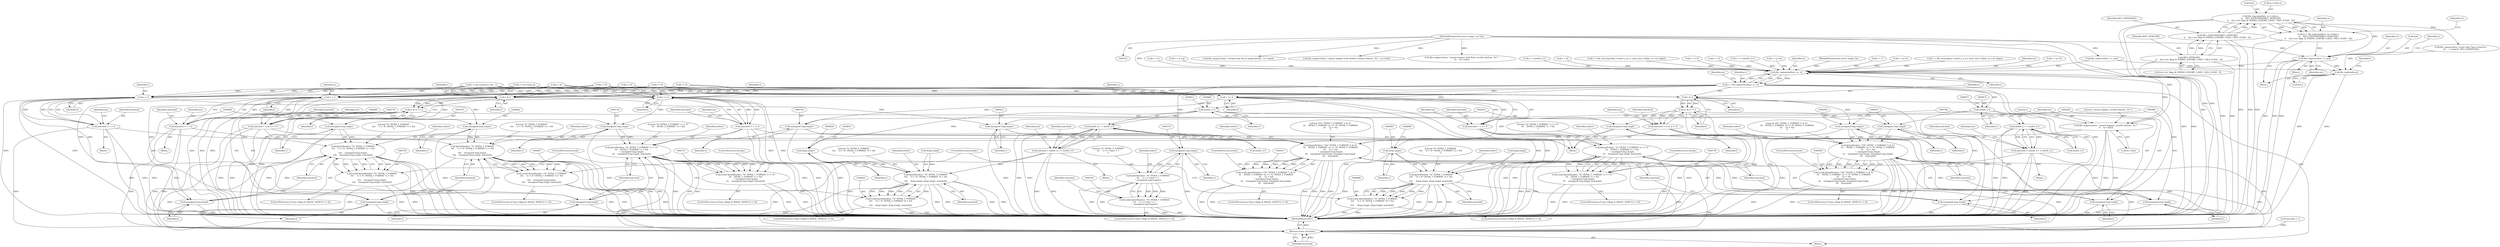 digraph "0_file_74cafd7de9ec99a14f4480927580e501c8f852c3@pointer" {
"1000509" [label="(Call,file_regerror(&rx, rc, ms))"];
"1000486" [label="(Call,file_regcomp(&rx, m->value.s,\n\t\t    REG_EXTENDED|REG_NEWLINE|\n\t\t    ((m->str_flags & STRING_IGNORE_CASE) ? REG_ICASE : 0)))"];
"1000494" [label="(Call,REG_EXTENDED|REG_NEWLINE|\n\t\t    ((m->str_flags & STRING_IGNORE_CASE) ? REG_ICASE : 0))"];
"1000496" [label="(Call,REG_NEWLINE|\n\t\t    ((m->str_flags & STRING_IGNORE_CASE) ? REG_ICASE : 0))"];
"1000484" [label="(Call,rc = file_regcomp(&rx, m->value.s,\n\t\t    REG_EXTENDED|REG_NEWLINE|\n\t\t    ((m->str_flags & STRING_IGNORE_CASE) ? REG_ICASE : 0)))"];
"1000103" [label="(MethodParameterIn,struct magic_set *ms)"];
"1000655" [label="(Call,file_regfree(&rx))"];
"1000686" [label="(Call,file_signextend(ms, m, v))"];
"1000684" [label="(Call,v = file_signextend(ms, m, v))"];
"1000709" [label="(Call,(unsigned long long)v)"];
"1000706" [label="(Call,fprintf(stderr, \"%\" INT64_T_FORMAT\n\t\t\t    \"u == *any* = 1\n\", (unsigned long long)v))"];
"1000704" [label="(Call,(void) fprintf(stderr, \"%\" INT64_T_FORMAT\n\t\t\t    \"u == *any* = 1\n\", (unsigned long long)v))"];
"1000719" [label="(Call,v != l)"];
"1000717" [label="(Call,matched = v != l)"];
"1000732" [label="(Call,fprintf(stderr, \"%\" INT64_T_FORMAT \"u != %\"\n\t\t\t    INT64_T_FORMAT \"u = %d\n\", (unsigned long long)v,\n\t\t\t    (unsigned long long)l, matched))"];
"1000730" [label="(Call,(void) fprintf(stderr, \"%\" INT64_T_FORMAT \"u != %\"\n\t\t\t    INT64_T_FORMAT \"u = %d\n\", (unsigned long long)v,\n\t\t\t    (unsigned long long)l, matched))"];
"1000974" [label="(Return,return matched;)"];
"1000735" [label="(Call,(unsigned long long)v)"];
"1000738" [label="(Call,(unsigned long long)l)"];
"1000746" [label="(Call,v == l)"];
"1000744" [label="(Call,matched = v == l)"];
"1000759" [label="(Call,fprintf(stderr, \"%\" INT64_T_FORMAT \"u == %\"\n\t\t\t    INT64_T_FORMAT \"u = %d\n\", (unsigned long long)v,\n\t\t\t    (unsigned long long)l, matched))"];
"1000757" [label="(Call,(void) fprintf(stderr, \"%\" INT64_T_FORMAT \"u == %\"\n\t\t\t    INT64_T_FORMAT \"u = %d\n\", (unsigned long long)v,\n\t\t\t    (unsigned long long)l, matched))"];
"1000762" [label="(Call,(unsigned long long)v)"];
"1000765" [label="(Call,(unsigned long long)l)"];
"1000780" [label="(Call,v > l)"];
"1000778" [label="(Call,matched = v > l)"];
"1000793" [label="(Call,fprintf(stderr, \"%\" INT64_T_FORMAT\n\t\t\t\t    \"u > %\" INT64_T_FORMAT \"u = %d\n\",\n\t\t\t\t    (unsigned long long)v,\n\t\t\t\t    (unsigned long long)l, matched))"];
"1000791" [label="(Call,(void) fprintf(stderr, \"%\" INT64_T_FORMAT\n\t\t\t\t    \"u > %\" INT64_T_FORMAT \"u = %d\n\",\n\t\t\t\t    (unsigned long long)v,\n\t\t\t\t    (unsigned long long)l, matched))"];
"1000796" [label="(Call,(unsigned long long)v)"];
"1000799" [label="(Call,(unsigned long long)l)"];
"1000808" [label="(Call,(int64_t) v)"];
"1000807" [label="(Call,(int64_t) v > (int64_t) l)"];
"1000805" [label="(Call,matched = (int64_t) v > (int64_t) l)"];
"1000824" [label="(Call,fprintf(stderr, \"%\" INT64_T_FORMAT\n\t\t\t\t    \"d > %\" INT64_T_FORMAT \"d = %d\n\",\n\t\t\t\t    (long long)v, (long long)l, matched))"];
"1000822" [label="(Call,(void) fprintf(stderr, \"%\" INT64_T_FORMAT\n\t\t\t\t    \"d > %\" INT64_T_FORMAT \"d = %d\n\",\n\t\t\t\t    (long long)v, (long long)l, matched))"];
"1000827" [label="(Call,(long long)v)"];
"1000845" [label="(Call,v < l)"];
"1000843" [label="(Call,matched = v < l)"];
"1000858" [label="(Call,fprintf(stderr, \"%\" INT64_T_FORMAT\n\t\t\t\t    \"u < %\" INT64_T_FORMAT \"u = %d\n\",\n\t\t\t\t    (unsigned long long)v,\n\t\t\t\t    (unsigned long long)l, matched))"];
"1000856" [label="(Call,(void) fprintf(stderr, \"%\" INT64_T_FORMAT\n\t\t\t\t    \"u < %\" INT64_T_FORMAT \"u = %d\n\",\n\t\t\t\t    (unsigned long long)v,\n\t\t\t\t    (unsigned long long)l, matched))"];
"1000861" [label="(Call,(unsigned long long)v)"];
"1000864" [label="(Call,(unsigned long long)l)"];
"1000873" [label="(Call,(int64_t) v)"];
"1000872" [label="(Call,(int64_t) v < (int64_t) l)"];
"1000870" [label="(Call,matched = (int64_t) v < (int64_t) l)"];
"1000889" [label="(Call,fprintf(stderr, \"%\" INT64_T_FORMAT\n\t\t\t\t    \"d < %\" INT64_T_FORMAT \"d = %d\n\",\n\t\t\t\t     (long long)v, (long long)l, matched))"];
"1000887" [label="(Call,(void) fprintf(stderr, \"%\" INT64_T_FORMAT\n\t\t\t\t    \"d < %\" INT64_T_FORMAT \"d = %d\n\",\n\t\t\t\t     (long long)v, (long long)l, matched))"];
"1000892" [label="(Call,(long long)v)"];
"1000904" [label="(Call,v & l)"];
"1000903" [label="(Call,(v & l) == l)"];
"1000901" [label="(Call,matched = (v & l) == l)"];
"1000918" [label="(Call,fprintf(stderr, \"((%\" INT64_T_FORMAT \"x & %\"\n\t\t\t    INT64_T_FORMAT \"x) == %\" INT64_T_FORMAT\n\t\t\t    \"x) = %d\n\", (unsigned long long)v,\n\t\t\t    (unsigned long long)l, (unsigned long long)l,\n\t\t\t    matched))"];
"1000916" [label="(Call,(void) fprintf(stderr, \"((%\" INT64_T_FORMAT \"x & %\"\n\t\t\t    INT64_T_FORMAT \"x) == %\" INT64_T_FORMAT\n\t\t\t    \"x) = %d\n\", (unsigned long long)v,\n\t\t\t    (unsigned long long)l, (unsigned long long)l,\n\t\t\t    matched))"];
"1000924" [label="(Call,(unsigned long long)l)"];
"1000927" [label="(Call,(unsigned long long)l)"];
"1000921" [label="(Call,(unsigned long long)v)"];
"1000936" [label="(Call,v & l)"];
"1000935" [label="(Call,(v & l) != l)"];
"1000933" [label="(Call,matched = (v & l) != l)"];
"1000950" [label="(Call,fprintf(stderr, \"((%\" INT64_T_FORMAT \"x & %\"\n\t\t\t    INT64_T_FORMAT \"x) != %\" INT64_T_FORMAT\n\t\t\t    \"x) = %d\n\", (unsigned long long)v,\n\t\t\t    (unsigned long long)l, (unsigned long long)l,\n\t\t\t    matched))"];
"1000948" [label="(Call,(void) fprintf(stderr, \"((%\" INT64_T_FORMAT \"x & %\"\n\t\t\t    INT64_T_FORMAT \"x) != %\" INT64_T_FORMAT\n\t\t\t    \"x) = %d\n\", (unsigned long long)v,\n\t\t\t    (unsigned long long)l, (unsigned long long)l,\n\t\t\t    matched))"];
"1000956" [label="(Call,(unsigned long long)l)"];
"1000959" [label="(Call,(unsigned long long)l)"];
"1000953" [label="(Call,(unsigned long long)v)"];
"1000965" [label="(Call,file_magerror(ms, \"cannot happen: invalid relation `%c'\",\n\t\t    m->reln))"];
"1000713" [label="(Identifier,matched)"];
"1000694" [label="(Block,)"];
"1000811" [label="(Call,(int64_t) l)"];
"1000512" [label="(Identifier,rc)"];
"1000656" [label="(Call,&rx)"];
"1000807" [label="(Call,(int64_t) v > (int64_t) l)"];
"1000937" [label="(Identifier,v)"];
"1000749" [label="(ControlStructure,if ((ms->flags & MAGIC_DEBUG) != 0))"];
"1000689" [label="(Identifier,v)"];
"1000952" [label="(Literal,\"((%\" INT64_T_FORMAT \"x & %\"\n\t\t\t    INT64_T_FORMAT \"x) != %\" INT64_T_FORMAT\n\t\t\t    \"x) = %d\n\")"];
"1000692" [label="(Identifier,m)"];
"1000891" [label="(Literal,\"%\" INT64_T_FORMAT\n\t\t\t\t    \"d < %\" INT64_T_FORMAT \"d = %d\n\")"];
"1000948" [label="(Call,(void) fprintf(stderr, \"((%\" INT64_T_FORMAT \"x & %\"\n\t\t\t    INT64_T_FORMAT \"x) != %\" INT64_T_FORMAT\n\t\t\t    \"x) = %d\n\", (unsigned long long)v,\n\t\t\t    (unsigned long long)l, (unsigned long long)l,\n\t\t\t    matched))"];
"1000902" [label="(Identifier,matched)"];
"1000721" [label="(Identifier,l)"];
"1000748" [label="(Identifier,l)"];
"1000866" [label="(Identifier,l)"];
"1000717" [label="(Call,matched = v != l)"];
"1000860" [label="(Literal,\"%\" INT64_T_FORMAT\n\t\t\t\t    \"u < %\" INT64_T_FORMAT \"u = %d\n\")"];
"1000761" [label="(Literal,\"%\" INT64_T_FORMAT \"u == %\"\n\t\t\t    INT64_T_FORMAT \"u = %d\n\")"];
"1000834" [label="(ControlStructure,break;)"];
"1000485" [label="(Identifier,rc)"];
"1000496" [label="(Call,REG_NEWLINE|\n\t\t    ((m->str_flags & STRING_IGNORE_CASE) ? REG_ICASE : 0))"];
"1000740" [label="(Identifier,l)"];
"1000704" [label="(Call,(void) fprintf(stderr, \"%\" INT64_T_FORMAT\n\t\t\t    \"u == *any* = 1\n\", (unsigned long long)v))"];
"1000908" [label="(ControlStructure,if ((ms->flags & MAGIC_DEBUG) != 0))"];
"1000804" [label="(Block,)"];
"1000712" [label="(Call,matched = 1)"];
"1000876" [label="(Call,(int64_t) l)"];
"1000963" [label="(ControlStructure,break;)"];
"1000747" [label="(Identifier,v)"];
"1000484" [label="(Call,rc = file_regcomp(&rx, m->value.s,\n\t\t    REG_EXTENDED|REG_NEWLINE|\n\t\t    ((m->str_flags & STRING_IGNORE_CASE) ? REG_ICASE : 0)))"];
"1000871" [label="(Identifier,matched)"];
"1000935" [label="(Call,(v & l) != l)"];
"1000903" [label="(Call,(v & l) == l)"];
"1000487" [label="(Call,&rx)"];
"1000399" [label="(Call,l = 0)"];
"1000904" [label="(Call,v & l)"];
"1000973" [label="(Literal,1)"];
"1000319" [label="(Call,v = 0)"];
"1000940" [label="(ControlStructure,if ((ms->flags & MAGIC_DEBUG) != 0))"];
"1000901" [label="(Call,matched = (v & l) == l)"];
"1000879" [label="(ControlStructure,if ((ms->flags & MAGIC_DEBUG) != 0))"];
"1000808" [label="(Call,(int64_t) v)"];
"1000810" [label="(Identifier,v)"];
"1000760" [label="(Identifier,stderr)"];
"1000953" [label="(Call,(unsigned long long)v)"];
"1000829" [label="(Identifier,v)"];
"1000892" [label="(Call,(long long)v)"];
"1000976" [label="(MethodReturn,RET)"];
"1000178" [label="(Call,v = p->q)"];
"1000765" [label="(Call,(unsigned long long)l)"];
"1000675" [label="(Call,file_magerror(ms, \"invalid type %d in magiccheck()\", m->type))"];
"1000737" [label="(Identifier,v)"];
"1000858" [label="(Call,fprintf(stderr, \"%\" INT64_T_FORMAT\n\t\t\t\t    \"u < %\" INT64_T_FORMAT \"u = %d\n\",\n\t\t\t\t    (unsigned long long)v,\n\t\t\t\t    (unsigned long long)l, matched))"];
"1000742" [label="(ControlStructure,break;)"];
"1000685" [label="(Identifier,v)"];
"1000762" [label="(Call,(unsigned long long)v)"];
"1000929" [label="(Identifier,l)"];
"1000764" [label="(Identifier,v)"];
"1000806" [label="(Identifier,matched)"];
"1000711" [label="(Identifier,v)"];
"1000845" [label="(Call,v < l)"];
"1000686" [label="(Call,file_signextend(ms, m, v))"];
"1000873" [label="(Call,(int64_t) v)"];
"1000863" [label="(Identifier,v)"];
"1000706" [label="(Call,fprintf(stderr, \"%\" INT64_T_FORMAT\n\t\t\t    \"u == *any* = 1\n\", (unsigned long long)v))"];
"1000959" [label="(Call,(unsigned long long)l)"];
"1000648" [label="(Call,v = (uint64_t)-1)"];
"1000975" [label="(Identifier,matched)"];
"1000918" [label="(Call,fprintf(stderr, \"((%\" INT64_T_FORMAT \"x & %\"\n\t\t\t    INT64_T_FORMAT \"x) == %\" INT64_T_FORMAT\n\t\t\t    \"x) = %d\n\", (unsigned long long)v,\n\t\t\t    (unsigned long long)l, (unsigned long long)l,\n\t\t\t    matched))"];
"1000883" [label="(Identifier,ms)"];
"1000847" [label="(Identifier,l)"];
"1000497" [label="(Identifier,REG_NEWLINE)"];
"1000509" [label="(Call,file_regerror(&rx, rc, ms))"];
"1000325" [label="(Call,l = 0)"];
"1000795" [label="(Literal,\"%\" INT64_T_FORMAT\n\t\t\t\t    \"u > %\" INT64_T_FORMAT \"u = %d\n\")"];
"1000966" [label="(Identifier,ms)"];
"1000887" [label="(Call,(void) fprintf(stderr, \"%\" INT64_T_FORMAT\n\t\t\t\t    \"d < %\" INT64_T_FORMAT \"d = %d\n\",\n\t\t\t\t     (long long)v, (long long)l, matched))"];
"1000732" [label="(Call,fprintf(stderr, \"%\" INT64_T_FORMAT \"u != %\"\n\t\t\t    INT64_T_FORMAT \"u = %d\n\", (unsigned long long)v,\n\t\t\t    (unsigned long long)l, matched))"];
"1000524" [label="(Call,l = ms->search.s_len - 1)"];
"1000814" [label="(ControlStructure,if ((ms->flags & MAGIC_DEBUG) != 0))"];
"1000468" [label="(Block,)"];
"1000842" [label="(Block,)"];
"1000708" [label="(Literal,\"%\" INT64_T_FORMAT\n\t\t\t    \"u == *any* = 1\n\")"];
"1000402" [label="(Call,v = 0)"];
"1000852" [label="(Identifier,ms)"];
"1000825" [label="(Identifier,stderr)"];
"1000830" [label="(Call,(long long)l)"];
"1000316" [label="(Call,l = 0)"];
"1000844" [label="(Identifier,matched)"];
"1000495" [label="(Identifier,REG_EXTENDED)"];
"1000779" [label="(Identifier,matched)"];
"1000974" [label="(Return,return matched;)"];
"1000864" [label="(Call,(unsigned long long)l)"];
"1000735" [label="(Call,(unsigned long long)v)"];
"1000919" [label="(Identifier,stderr)"];
"1000768" [label="(Identifier,matched)"];
"1000350" [label="(Call,l = 0)"];
"1000510" [label="(Call,&rx)"];
"1000107" [label="(Call,l = m->value.q)"];
"1000744" [label="(Call,matched = v == l)"];
"1000916" [label="(Call,(void) fprintf(stderr, \"((%\" INT64_T_FORMAT \"x & %\"\n\t\t\t    INT64_T_FORMAT \"x) == %\" INT64_T_FORMAT\n\t\t\t    \"x) = %d\n\", (unsigned long long)v,\n\t\t\t    (unsigned long long)l, (unsigned long long)l,\n\t\t\t    matched))"];
"1000920" [label="(Literal,\"((%\" INT64_T_FORMAT \"x & %\"\n\t\t\t    INT64_T_FORMAT \"x) == %\" INT64_T_FORMAT\n\t\t\t    \"x) = %d\n\")"];
"1000833" [label="(Identifier,matched)"];
"1000921" [label="(Call,(unsigned long long)v)"];
"1000794" [label="(Identifier,stderr)"];
"1000955" [label="(Identifier,v)"];
"1000353" [label="(Call,v = file_strncmp16(m->value.s, p->s, (size_t)m->vallen, m->str_flags))"];
"1000759" [label="(Call,fprintf(stderr, \"%\" INT64_T_FORMAT \"u == %\"\n\t\t\t    INT64_T_FORMAT \"u = %d\n\", (unsigned long long)v,\n\t\t\t    (unsigned long long)l, matched))"];
"1000905" [label="(Identifier,v)"];
"1000956" [label="(Call,(unsigned long long)l)"];
"1000799" [label="(Call,(unsigned long long)l)"];
"1000805" [label="(Call,matched = (int64_t) v > (int64_t) l)"];
"1000962" [label="(Identifier,matched)"];
"1000793" [label="(Call,fprintf(stderr, \"%\" INT64_T_FORMAT\n\t\t\t\t    \"u > %\" INT64_T_FORMAT \"u = %d\n\",\n\t\t\t\t    (unsigned long long)v,\n\t\t\t\t    (unsigned long long)l, matched))"];
"1000103" [label="(MethodParameterIn,struct magic_set *ms)"];
"1000707" [label="(Identifier,stderr)"];
"1000930" [label="(Identifier,matched)"];
"1000859" [label="(Identifier,stderr)"];
"1000926" [label="(Identifier,l)"];
"1000720" [label="(Identifier,v)"];
"1000722" [label="(ControlStructure,if ((ms->flags & MAGIC_DEBUG) != 0))"];
"1000944" [label="(Identifier,ms)"];
"1000741" [label="(Identifier,matched)"];
"1000454" [label="(Call,v == 0)"];
"1000822" [label="(Call,(void) fprintf(stderr, \"%\" INT64_T_FORMAT\n\t\t\t\t    \"d > %\" INT64_T_FORMAT \"d = %d\n\",\n\t\t\t\t    (long long)v, (long long)l, matched))"];
"1000303" [label="(Call,file_magerror(ms, \"cannot happen with double: invalid relation `%c'\", m->reln))"];
"1000633" [label="(Call,v = 0)"];
"1000769" [label="(ControlStructure,break;)"];
"1000753" [label="(Identifier,ms)"];
"1000659" [label="(Call,v == (uint64_t)-1)"];
"1000783" [label="(ControlStructure,if ((ms->flags & MAGIC_DEBUG) != 0))"];
"1000950" [label="(Call,fprintf(stderr, \"((%\" INT64_T_FORMAT \"x & %\"\n\t\t\t    INT64_T_FORMAT \"x) != %\" INT64_T_FORMAT\n\t\t\t    \"x) = %d\n\", (unsigned long long)v,\n\t\t\t    (unsigned long long)l, (unsigned long long)l,\n\t\t\t    matched))"];
"1000826" [label="(Literal,\"%\" INT64_T_FORMAT\n\t\t\t\t    \"d > %\" INT64_T_FORMAT \"d = %d\n\")"];
"1000958" [label="(Identifier,l)"];
"1000924" [label="(Call,(unsigned long long)l)"];
"1000481" [label="(Call,l = 0)"];
"1000780" [label="(Call,v > l)"];
"1000719" [label="(Call,v != l)"];
"1000734" [label="(Literal,\"%\" INT64_T_FORMAT \"u != %\"\n\t\t\t    INT64_T_FORMAT \"u = %d\n\")"];
"1000861" [label="(Call,(unsigned long long)v)"];
"1000965" [label="(Call,file_magerror(ms, \"cannot happen: invalid relation `%c'\",\n\t\t    m->reln))"];
"1000746" [label="(Call,v == l)"];
"1000105" [label="(Block,)"];
"1000508" [label="(Block,)"];
"1000791" [label="(Call,(void) fprintf(stderr, \"%\" INT64_T_FORMAT\n\t\t\t\t    \"u > %\" INT64_T_FORMAT \"u = %d\n\",\n\t\t\t\t    (unsigned long long)v,\n\t\t\t\t    (unsigned long long)l, matched))"];
"1000513" [label="(Identifier,ms)"];
"1000133" [label="(Call,v = p->b)"];
"1000843" [label="(Call,matched = v < l)"];
"1000796" [label="(Call,(unsigned long long)v)"];
"1000238" [label="(Call,file_magerror(ms, \"cannot happen with float: invalid relation `%c'\",\n\t\t\t    m->reln))"];
"1000802" [label="(Identifier,matched)"];
"1000912" [label="(Identifier,ms)"];
"1000507" [label="(Identifier,rc)"];
"1000923" [label="(Identifier,v)"];
"1000738" [label="(Call,(unsigned long long)l)"];
"1000927" [label="(Call,(unsigned long long)l)"];
"1000931" [label="(ControlStructure,break;)"];
"1000801" [label="(Identifier,l)"];
"1000869" [label="(Block,)"];
"1000894" [label="(Identifier,v)"];
"1000688" [label="(Identifier,m)"];
"1000777" [label="(Block,)"];
"1000655" [label="(Call,file_regfree(&rx))"];
"1000787" [label="(Identifier,ms)"];
"1000856" [label="(Call,(void) fprintf(stderr, \"%\" INT64_T_FORMAT\n\t\t\t\t    \"u < %\" INT64_T_FORMAT \"u = %d\n\",\n\t\t\t\t    (unsigned long long)v,\n\t\t\t\t    (unsigned long long)l, matched))"];
"1000684" [label="(Call,v = file_signextend(ms, m, v))"];
"1000933" [label="(Call,matched = (v & l) != l)"];
"1000875" [label="(Identifier,v)"];
"1000870" [label="(Call,matched = (int64_t) v < (int64_t) l)"];
"1000907" [label="(Identifier,l)"];
"1000798" [label="(Identifier,v)"];
"1000906" [label="(Identifier,l)"];
"1000781" [label="(Identifier,v)"];
"1000939" [label="(Identifier,l)"];
"1000846" [label="(Identifier,v)"];
"1000867" [label="(Identifier,matched)"];
"1000104" [label="(MethodParameterIn,struct magic *m)"];
"1000718" [label="(Identifier,matched)"];
"1000890" [label="(Identifier,stderr)"];
"1000827" [label="(Call,(long long)v)"];
"1000696" [label="(ControlStructure,if ((ms->flags & MAGIC_DEBUG) != 0))"];
"1000967" [label="(Literal,\"cannot happen: invalid relation `%c'\")"];
"1000848" [label="(ControlStructure,if ((ms->flags & MAGIC_DEBUG) != 0))"];
"1000745" [label="(Identifier,matched)"];
"1000638" [label="(Call,v = 1)"];
"1000782" [label="(Identifier,l)"];
"1000160" [label="(Call,v = p->l)"];
"1000818" [label="(Identifier,ms)"];
"1000767" [label="(Identifier,l)"];
"1000936" [label="(Call,v & l)"];
"1000733" [label="(Identifier,stderr)"];
"1000961" [label="(Identifier,l)"];
"1000498" [label="(Call,(m->str_flags & STRING_IGNORE_CASE) ? REG_ICASE : 0)"];
"1000726" [label="(Identifier,ms)"];
"1000778" [label="(Call,matched = v > l)"];
"1000757" [label="(Call,(void) fprintf(stderr, \"%\" INT64_T_FORMAT \"u == %\"\n\t\t\t    INT64_T_FORMAT \"u = %d\n\", (unsigned long long)v,\n\t\t\t    (unsigned long long)l, matched))"];
"1000934" [label="(Identifier,matched)"];
"1000872" [label="(Call,(int64_t) v < (int64_t) l)"];
"1000660" [label="(Identifier,v)"];
"1000328" [label="(Call,v = file_strncmp(m->value.s, p->s, (size_t)m->vallen, m->str_flags))"];
"1000899" [label="(ControlStructure,break;)"];
"1000968" [label="(Call,m->reln)"];
"1000951" [label="(Identifier,stderr)"];
"1000730" [label="(Call,(void) fprintf(stderr, \"%\" INT64_T_FORMAT \"u != %\"\n\t\t\t    INT64_T_FORMAT \"u = %d\n\", (unsigned long long)v,\n\t\t\t    (unsigned long long)l, matched))"];
"1000938" [label="(Identifier,l)"];
"1000643" [label="(Call,file_regerror(&rx, rc, ms))"];
"1000709" [label="(Call,(unsigned long long)v)"];
"1000889" [label="(Call,fprintf(stderr, \"%\" INT64_T_FORMAT\n\t\t\t\t    \"d < %\" INT64_T_FORMAT \"d = %d\n\",\n\t\t\t\t     (long long)v, (long long)l, matched))"];
"1000895" [label="(Call,(long long)l)"];
"1000898" [label="(Identifier,matched)"];
"1000687" [label="(Identifier,ms)"];
"1000515" [label="(Identifier,v)"];
"1000486" [label="(Call,file_regcomp(&rx, m->value.s,\n\t\t    REG_EXTENDED|REG_NEWLINE|\n\t\t    ((m->str_flags & STRING_IGNORE_CASE) ? REG_ICASE : 0)))"];
"1000142" [label="(Call,v = p->h)"];
"1000558" [label="(Call,file_regexec(&rx, (const char *)ms->search.s,\n \t\t\t    1, pmatch, REG_STARTEND))"];
"1000824" [label="(Call,fprintf(stderr, \"%\" INT64_T_FORMAT\n\t\t\t\t    \"d > %\" INT64_T_FORMAT \"d = %d\n\",\n\t\t\t\t    (long long)v, (long long)l, matched))"];
"1000489" [label="(Call,m->value.s)"];
"1000494" [label="(Call,REG_EXTENDED|REG_NEWLINE|\n\t\t    ((m->str_flags & STRING_IGNORE_CASE) ? REG_ICASE : 0))"];
"1000509" -> "1000508"  [label="AST: "];
"1000509" -> "1000513"  [label="CFG: "];
"1000510" -> "1000509"  [label="AST: "];
"1000512" -> "1000509"  [label="AST: "];
"1000513" -> "1000509"  [label="AST: "];
"1000515" -> "1000509"  [label="CFG: "];
"1000509" -> "1000976"  [label="DDG: "];
"1000509" -> "1000976"  [label="DDG: "];
"1000509" -> "1000976"  [label="DDG: "];
"1000486" -> "1000509"  [label="DDG: "];
"1000484" -> "1000509"  [label="DDG: "];
"1000103" -> "1000509"  [label="DDG: "];
"1000509" -> "1000655"  [label="DDG: "];
"1000509" -> "1000686"  [label="DDG: "];
"1000486" -> "1000484"  [label="AST: "];
"1000486" -> "1000494"  [label="CFG: "];
"1000487" -> "1000486"  [label="AST: "];
"1000489" -> "1000486"  [label="AST: "];
"1000494" -> "1000486"  [label="AST: "];
"1000484" -> "1000486"  [label="CFG: "];
"1000486" -> "1000976"  [label="DDG: "];
"1000486" -> "1000976"  [label="DDG: "];
"1000486" -> "1000484"  [label="DDG: "];
"1000486" -> "1000484"  [label="DDG: "];
"1000486" -> "1000484"  [label="DDG: "];
"1000494" -> "1000486"  [label="DDG: "];
"1000494" -> "1000486"  [label="DDG: "];
"1000486" -> "1000558"  [label="DDG: "];
"1000494" -> "1000496"  [label="CFG: "];
"1000495" -> "1000494"  [label="AST: "];
"1000496" -> "1000494"  [label="AST: "];
"1000494" -> "1000976"  [label="DDG: "];
"1000494" -> "1000976"  [label="DDG: "];
"1000496" -> "1000494"  [label="DDG: "];
"1000496" -> "1000494"  [label="DDG: "];
"1000496" -> "1000498"  [label="CFG: "];
"1000497" -> "1000496"  [label="AST: "];
"1000498" -> "1000496"  [label="AST: "];
"1000496" -> "1000976"  [label="DDG: "];
"1000496" -> "1000976"  [label="DDG: "];
"1000484" -> "1000468"  [label="AST: "];
"1000485" -> "1000484"  [label="AST: "];
"1000507" -> "1000484"  [label="CFG: "];
"1000484" -> "1000976"  [label="DDG: "];
"1000103" -> "1000102"  [label="AST: "];
"1000103" -> "1000976"  [label="DDG: "];
"1000103" -> "1000238"  [label="DDG: "];
"1000103" -> "1000303"  [label="DDG: "];
"1000103" -> "1000643"  [label="DDG: "];
"1000103" -> "1000675"  [label="DDG: "];
"1000103" -> "1000686"  [label="DDG: "];
"1000103" -> "1000965"  [label="DDG: "];
"1000655" -> "1000468"  [label="AST: "];
"1000655" -> "1000656"  [label="CFG: "];
"1000656" -> "1000655"  [label="AST: "];
"1000660" -> "1000655"  [label="CFG: "];
"1000655" -> "1000976"  [label="DDG: "];
"1000655" -> "1000976"  [label="DDG: "];
"1000643" -> "1000655"  [label="DDG: "];
"1000558" -> "1000655"  [label="DDG: "];
"1000686" -> "1000684"  [label="AST: "];
"1000686" -> "1000689"  [label="CFG: "];
"1000687" -> "1000686"  [label="AST: "];
"1000688" -> "1000686"  [label="AST: "];
"1000689" -> "1000686"  [label="AST: "];
"1000684" -> "1000686"  [label="CFG: "];
"1000686" -> "1000976"  [label="DDG: "];
"1000686" -> "1000976"  [label="DDG: "];
"1000686" -> "1000684"  [label="DDG: "];
"1000686" -> "1000684"  [label="DDG: "];
"1000686" -> "1000684"  [label="DDG: "];
"1000643" -> "1000686"  [label="DDG: "];
"1000104" -> "1000686"  [label="DDG: "];
"1000454" -> "1000686"  [label="DDG: "];
"1000638" -> "1000686"  [label="DDG: "];
"1000659" -> "1000686"  [label="DDG: "];
"1000178" -> "1000686"  [label="DDG: "];
"1000133" -> "1000686"  [label="DDG: "];
"1000402" -> "1000686"  [label="DDG: "];
"1000328" -> "1000686"  [label="DDG: "];
"1000648" -> "1000686"  [label="DDG: "];
"1000142" -> "1000686"  [label="DDG: "];
"1000353" -> "1000686"  [label="DDG: "];
"1000319" -> "1000686"  [label="DDG: "];
"1000633" -> "1000686"  [label="DDG: "];
"1000160" -> "1000686"  [label="DDG: "];
"1000686" -> "1000965"  [label="DDG: "];
"1000684" -> "1000105"  [label="AST: "];
"1000685" -> "1000684"  [label="AST: "];
"1000692" -> "1000684"  [label="CFG: "];
"1000684" -> "1000976"  [label="DDG: "];
"1000684" -> "1000976"  [label="DDG: "];
"1000684" -> "1000709"  [label="DDG: "];
"1000684" -> "1000719"  [label="DDG: "];
"1000684" -> "1000746"  [label="DDG: "];
"1000684" -> "1000780"  [label="DDG: "];
"1000684" -> "1000808"  [label="DDG: "];
"1000684" -> "1000845"  [label="DDG: "];
"1000684" -> "1000873"  [label="DDG: "];
"1000684" -> "1000904"  [label="DDG: "];
"1000684" -> "1000936"  [label="DDG: "];
"1000709" -> "1000706"  [label="AST: "];
"1000709" -> "1000711"  [label="CFG: "];
"1000710" -> "1000709"  [label="AST: "];
"1000711" -> "1000709"  [label="AST: "];
"1000706" -> "1000709"  [label="CFG: "];
"1000709" -> "1000976"  [label="DDG: "];
"1000709" -> "1000706"  [label="DDG: "];
"1000706" -> "1000704"  [label="AST: "];
"1000707" -> "1000706"  [label="AST: "];
"1000708" -> "1000706"  [label="AST: "];
"1000704" -> "1000706"  [label="CFG: "];
"1000706" -> "1000976"  [label="DDG: "];
"1000706" -> "1000976"  [label="DDG: "];
"1000706" -> "1000704"  [label="DDG: "];
"1000706" -> "1000704"  [label="DDG: "];
"1000706" -> "1000704"  [label="DDG: "];
"1000704" -> "1000696"  [label="AST: "];
"1000705" -> "1000704"  [label="AST: "];
"1000713" -> "1000704"  [label="CFG: "];
"1000704" -> "1000976"  [label="DDG: "];
"1000704" -> "1000976"  [label="DDG: "];
"1000719" -> "1000717"  [label="AST: "];
"1000719" -> "1000721"  [label="CFG: "];
"1000720" -> "1000719"  [label="AST: "];
"1000721" -> "1000719"  [label="AST: "];
"1000717" -> "1000719"  [label="CFG: "];
"1000719" -> "1000976"  [label="DDG: "];
"1000719" -> "1000976"  [label="DDG: "];
"1000719" -> "1000717"  [label="DDG: "];
"1000719" -> "1000717"  [label="DDG: "];
"1000325" -> "1000719"  [label="DDG: "];
"1000524" -> "1000719"  [label="DDG: "];
"1000107" -> "1000719"  [label="DDG: "];
"1000350" -> "1000719"  [label="DDG: "];
"1000399" -> "1000719"  [label="DDG: "];
"1000481" -> "1000719"  [label="DDG: "];
"1000316" -> "1000719"  [label="DDG: "];
"1000719" -> "1000735"  [label="DDG: "];
"1000719" -> "1000738"  [label="DDG: "];
"1000717" -> "1000694"  [label="AST: "];
"1000718" -> "1000717"  [label="AST: "];
"1000726" -> "1000717"  [label="CFG: "];
"1000717" -> "1000976"  [label="DDG: "];
"1000717" -> "1000976"  [label="DDG: "];
"1000717" -> "1000732"  [label="DDG: "];
"1000717" -> "1000974"  [label="DDG: "];
"1000732" -> "1000730"  [label="AST: "];
"1000732" -> "1000741"  [label="CFG: "];
"1000733" -> "1000732"  [label="AST: "];
"1000734" -> "1000732"  [label="AST: "];
"1000735" -> "1000732"  [label="AST: "];
"1000738" -> "1000732"  [label="AST: "];
"1000741" -> "1000732"  [label="AST: "];
"1000730" -> "1000732"  [label="CFG: "];
"1000732" -> "1000976"  [label="DDG: "];
"1000732" -> "1000976"  [label="DDG: "];
"1000732" -> "1000976"  [label="DDG: "];
"1000732" -> "1000976"  [label="DDG: "];
"1000732" -> "1000730"  [label="DDG: "];
"1000732" -> "1000730"  [label="DDG: "];
"1000732" -> "1000730"  [label="DDG: "];
"1000732" -> "1000730"  [label="DDG: "];
"1000732" -> "1000730"  [label="DDG: "];
"1000735" -> "1000732"  [label="DDG: "];
"1000738" -> "1000732"  [label="DDG: "];
"1000732" -> "1000974"  [label="DDG: "];
"1000730" -> "1000722"  [label="AST: "];
"1000731" -> "1000730"  [label="AST: "];
"1000742" -> "1000730"  [label="CFG: "];
"1000730" -> "1000976"  [label="DDG: "];
"1000730" -> "1000976"  [label="DDG: "];
"1000974" -> "1000105"  [label="AST: "];
"1000974" -> "1000975"  [label="CFG: "];
"1000975" -> "1000974"  [label="AST: "];
"1000976" -> "1000974"  [label="CFG: "];
"1000974" -> "1000976"  [label="DDG: "];
"1000975" -> "1000974"  [label="DDG: "];
"1000858" -> "1000974"  [label="DDG: "];
"1000843" -> "1000974"  [label="DDG: "];
"1000933" -> "1000974"  [label="DDG: "];
"1000793" -> "1000974"  [label="DDG: "];
"1000744" -> "1000974"  [label="DDG: "];
"1000889" -> "1000974"  [label="DDG: "];
"1000950" -> "1000974"  [label="DDG: "];
"1000712" -> "1000974"  [label="DDG: "];
"1000824" -> "1000974"  [label="DDG: "];
"1000870" -> "1000974"  [label="DDG: "];
"1000805" -> "1000974"  [label="DDG: "];
"1000918" -> "1000974"  [label="DDG: "];
"1000778" -> "1000974"  [label="DDG: "];
"1000901" -> "1000974"  [label="DDG: "];
"1000759" -> "1000974"  [label="DDG: "];
"1000735" -> "1000737"  [label="CFG: "];
"1000736" -> "1000735"  [label="AST: "];
"1000737" -> "1000735"  [label="AST: "];
"1000739" -> "1000735"  [label="CFG: "];
"1000735" -> "1000976"  [label="DDG: "];
"1000738" -> "1000740"  [label="CFG: "];
"1000739" -> "1000738"  [label="AST: "];
"1000740" -> "1000738"  [label="AST: "];
"1000741" -> "1000738"  [label="CFG: "];
"1000738" -> "1000976"  [label="DDG: "];
"1000746" -> "1000744"  [label="AST: "];
"1000746" -> "1000748"  [label="CFG: "];
"1000747" -> "1000746"  [label="AST: "];
"1000748" -> "1000746"  [label="AST: "];
"1000744" -> "1000746"  [label="CFG: "];
"1000746" -> "1000976"  [label="DDG: "];
"1000746" -> "1000976"  [label="DDG: "];
"1000746" -> "1000744"  [label="DDG: "];
"1000746" -> "1000744"  [label="DDG: "];
"1000325" -> "1000746"  [label="DDG: "];
"1000524" -> "1000746"  [label="DDG: "];
"1000107" -> "1000746"  [label="DDG: "];
"1000350" -> "1000746"  [label="DDG: "];
"1000399" -> "1000746"  [label="DDG: "];
"1000481" -> "1000746"  [label="DDG: "];
"1000316" -> "1000746"  [label="DDG: "];
"1000746" -> "1000762"  [label="DDG: "];
"1000746" -> "1000765"  [label="DDG: "];
"1000744" -> "1000694"  [label="AST: "];
"1000745" -> "1000744"  [label="AST: "];
"1000753" -> "1000744"  [label="CFG: "];
"1000744" -> "1000976"  [label="DDG: "];
"1000744" -> "1000976"  [label="DDG: "];
"1000744" -> "1000759"  [label="DDG: "];
"1000759" -> "1000757"  [label="AST: "];
"1000759" -> "1000768"  [label="CFG: "];
"1000760" -> "1000759"  [label="AST: "];
"1000761" -> "1000759"  [label="AST: "];
"1000762" -> "1000759"  [label="AST: "];
"1000765" -> "1000759"  [label="AST: "];
"1000768" -> "1000759"  [label="AST: "];
"1000757" -> "1000759"  [label="CFG: "];
"1000759" -> "1000976"  [label="DDG: "];
"1000759" -> "1000976"  [label="DDG: "];
"1000759" -> "1000976"  [label="DDG: "];
"1000759" -> "1000976"  [label="DDG: "];
"1000759" -> "1000757"  [label="DDG: "];
"1000759" -> "1000757"  [label="DDG: "];
"1000759" -> "1000757"  [label="DDG: "];
"1000759" -> "1000757"  [label="DDG: "];
"1000759" -> "1000757"  [label="DDG: "];
"1000762" -> "1000759"  [label="DDG: "];
"1000765" -> "1000759"  [label="DDG: "];
"1000757" -> "1000749"  [label="AST: "];
"1000758" -> "1000757"  [label="AST: "];
"1000769" -> "1000757"  [label="CFG: "];
"1000757" -> "1000976"  [label="DDG: "];
"1000757" -> "1000976"  [label="DDG: "];
"1000762" -> "1000764"  [label="CFG: "];
"1000763" -> "1000762"  [label="AST: "];
"1000764" -> "1000762"  [label="AST: "];
"1000766" -> "1000762"  [label="CFG: "];
"1000762" -> "1000976"  [label="DDG: "];
"1000765" -> "1000767"  [label="CFG: "];
"1000766" -> "1000765"  [label="AST: "];
"1000767" -> "1000765"  [label="AST: "];
"1000768" -> "1000765"  [label="CFG: "];
"1000765" -> "1000976"  [label="DDG: "];
"1000780" -> "1000778"  [label="AST: "];
"1000780" -> "1000782"  [label="CFG: "];
"1000781" -> "1000780"  [label="AST: "];
"1000782" -> "1000780"  [label="AST: "];
"1000778" -> "1000780"  [label="CFG: "];
"1000780" -> "1000976"  [label="DDG: "];
"1000780" -> "1000976"  [label="DDG: "];
"1000780" -> "1000778"  [label="DDG: "];
"1000780" -> "1000778"  [label="DDG: "];
"1000325" -> "1000780"  [label="DDG: "];
"1000524" -> "1000780"  [label="DDG: "];
"1000107" -> "1000780"  [label="DDG: "];
"1000350" -> "1000780"  [label="DDG: "];
"1000399" -> "1000780"  [label="DDG: "];
"1000481" -> "1000780"  [label="DDG: "];
"1000316" -> "1000780"  [label="DDG: "];
"1000780" -> "1000796"  [label="DDG: "];
"1000780" -> "1000799"  [label="DDG: "];
"1000778" -> "1000777"  [label="AST: "];
"1000779" -> "1000778"  [label="AST: "];
"1000787" -> "1000778"  [label="CFG: "];
"1000778" -> "1000976"  [label="DDG: "];
"1000778" -> "1000976"  [label="DDG: "];
"1000778" -> "1000793"  [label="DDG: "];
"1000793" -> "1000791"  [label="AST: "];
"1000793" -> "1000802"  [label="CFG: "];
"1000794" -> "1000793"  [label="AST: "];
"1000795" -> "1000793"  [label="AST: "];
"1000796" -> "1000793"  [label="AST: "];
"1000799" -> "1000793"  [label="AST: "];
"1000802" -> "1000793"  [label="AST: "];
"1000791" -> "1000793"  [label="CFG: "];
"1000793" -> "1000976"  [label="DDG: "];
"1000793" -> "1000976"  [label="DDG: "];
"1000793" -> "1000976"  [label="DDG: "];
"1000793" -> "1000976"  [label="DDG: "];
"1000793" -> "1000791"  [label="DDG: "];
"1000793" -> "1000791"  [label="DDG: "];
"1000793" -> "1000791"  [label="DDG: "];
"1000793" -> "1000791"  [label="DDG: "];
"1000793" -> "1000791"  [label="DDG: "];
"1000796" -> "1000793"  [label="DDG: "];
"1000799" -> "1000793"  [label="DDG: "];
"1000791" -> "1000783"  [label="AST: "];
"1000792" -> "1000791"  [label="AST: "];
"1000834" -> "1000791"  [label="CFG: "];
"1000791" -> "1000976"  [label="DDG: "];
"1000791" -> "1000976"  [label="DDG: "];
"1000796" -> "1000798"  [label="CFG: "];
"1000797" -> "1000796"  [label="AST: "];
"1000798" -> "1000796"  [label="AST: "];
"1000800" -> "1000796"  [label="CFG: "];
"1000796" -> "1000976"  [label="DDG: "];
"1000799" -> "1000801"  [label="CFG: "];
"1000800" -> "1000799"  [label="AST: "];
"1000801" -> "1000799"  [label="AST: "];
"1000802" -> "1000799"  [label="CFG: "];
"1000799" -> "1000976"  [label="DDG: "];
"1000808" -> "1000807"  [label="AST: "];
"1000808" -> "1000810"  [label="CFG: "];
"1000809" -> "1000808"  [label="AST: "];
"1000810" -> "1000808"  [label="AST: "];
"1000812" -> "1000808"  [label="CFG: "];
"1000808" -> "1000976"  [label="DDG: "];
"1000808" -> "1000807"  [label="DDG: "];
"1000808" -> "1000827"  [label="DDG: "];
"1000807" -> "1000805"  [label="AST: "];
"1000807" -> "1000811"  [label="CFG: "];
"1000811" -> "1000807"  [label="AST: "];
"1000805" -> "1000807"  [label="CFG: "];
"1000807" -> "1000976"  [label="DDG: "];
"1000807" -> "1000976"  [label="DDG: "];
"1000807" -> "1000805"  [label="DDG: "];
"1000807" -> "1000805"  [label="DDG: "];
"1000811" -> "1000807"  [label="DDG: "];
"1000805" -> "1000804"  [label="AST: "];
"1000806" -> "1000805"  [label="AST: "];
"1000818" -> "1000805"  [label="CFG: "];
"1000805" -> "1000976"  [label="DDG: "];
"1000805" -> "1000976"  [label="DDG: "];
"1000805" -> "1000824"  [label="DDG: "];
"1000824" -> "1000822"  [label="AST: "];
"1000824" -> "1000833"  [label="CFG: "];
"1000825" -> "1000824"  [label="AST: "];
"1000826" -> "1000824"  [label="AST: "];
"1000827" -> "1000824"  [label="AST: "];
"1000830" -> "1000824"  [label="AST: "];
"1000833" -> "1000824"  [label="AST: "];
"1000822" -> "1000824"  [label="CFG: "];
"1000824" -> "1000976"  [label="DDG: "];
"1000824" -> "1000976"  [label="DDG: "];
"1000824" -> "1000976"  [label="DDG: "];
"1000824" -> "1000976"  [label="DDG: "];
"1000824" -> "1000822"  [label="DDG: "];
"1000824" -> "1000822"  [label="DDG: "];
"1000824" -> "1000822"  [label="DDG: "];
"1000824" -> "1000822"  [label="DDG: "];
"1000824" -> "1000822"  [label="DDG: "];
"1000827" -> "1000824"  [label="DDG: "];
"1000830" -> "1000824"  [label="DDG: "];
"1000822" -> "1000814"  [label="AST: "];
"1000823" -> "1000822"  [label="AST: "];
"1000834" -> "1000822"  [label="CFG: "];
"1000822" -> "1000976"  [label="DDG: "];
"1000822" -> "1000976"  [label="DDG: "];
"1000827" -> "1000829"  [label="CFG: "];
"1000828" -> "1000827"  [label="AST: "];
"1000829" -> "1000827"  [label="AST: "];
"1000831" -> "1000827"  [label="CFG: "];
"1000827" -> "1000976"  [label="DDG: "];
"1000845" -> "1000843"  [label="AST: "];
"1000845" -> "1000847"  [label="CFG: "];
"1000846" -> "1000845"  [label="AST: "];
"1000847" -> "1000845"  [label="AST: "];
"1000843" -> "1000845"  [label="CFG: "];
"1000845" -> "1000976"  [label="DDG: "];
"1000845" -> "1000976"  [label="DDG: "];
"1000845" -> "1000843"  [label="DDG: "];
"1000845" -> "1000843"  [label="DDG: "];
"1000325" -> "1000845"  [label="DDG: "];
"1000524" -> "1000845"  [label="DDG: "];
"1000107" -> "1000845"  [label="DDG: "];
"1000350" -> "1000845"  [label="DDG: "];
"1000399" -> "1000845"  [label="DDG: "];
"1000481" -> "1000845"  [label="DDG: "];
"1000316" -> "1000845"  [label="DDG: "];
"1000845" -> "1000861"  [label="DDG: "];
"1000845" -> "1000864"  [label="DDG: "];
"1000843" -> "1000842"  [label="AST: "];
"1000844" -> "1000843"  [label="AST: "];
"1000852" -> "1000843"  [label="CFG: "];
"1000843" -> "1000976"  [label="DDG: "];
"1000843" -> "1000976"  [label="DDG: "];
"1000843" -> "1000858"  [label="DDG: "];
"1000858" -> "1000856"  [label="AST: "];
"1000858" -> "1000867"  [label="CFG: "];
"1000859" -> "1000858"  [label="AST: "];
"1000860" -> "1000858"  [label="AST: "];
"1000861" -> "1000858"  [label="AST: "];
"1000864" -> "1000858"  [label="AST: "];
"1000867" -> "1000858"  [label="AST: "];
"1000856" -> "1000858"  [label="CFG: "];
"1000858" -> "1000976"  [label="DDG: "];
"1000858" -> "1000976"  [label="DDG: "];
"1000858" -> "1000976"  [label="DDG: "];
"1000858" -> "1000976"  [label="DDG: "];
"1000858" -> "1000856"  [label="DDG: "];
"1000858" -> "1000856"  [label="DDG: "];
"1000858" -> "1000856"  [label="DDG: "];
"1000858" -> "1000856"  [label="DDG: "];
"1000858" -> "1000856"  [label="DDG: "];
"1000861" -> "1000858"  [label="DDG: "];
"1000864" -> "1000858"  [label="DDG: "];
"1000856" -> "1000848"  [label="AST: "];
"1000857" -> "1000856"  [label="AST: "];
"1000899" -> "1000856"  [label="CFG: "];
"1000856" -> "1000976"  [label="DDG: "];
"1000856" -> "1000976"  [label="DDG: "];
"1000861" -> "1000863"  [label="CFG: "];
"1000862" -> "1000861"  [label="AST: "];
"1000863" -> "1000861"  [label="AST: "];
"1000865" -> "1000861"  [label="CFG: "];
"1000861" -> "1000976"  [label="DDG: "];
"1000864" -> "1000866"  [label="CFG: "];
"1000865" -> "1000864"  [label="AST: "];
"1000866" -> "1000864"  [label="AST: "];
"1000867" -> "1000864"  [label="CFG: "];
"1000864" -> "1000976"  [label="DDG: "];
"1000873" -> "1000872"  [label="AST: "];
"1000873" -> "1000875"  [label="CFG: "];
"1000874" -> "1000873"  [label="AST: "];
"1000875" -> "1000873"  [label="AST: "];
"1000877" -> "1000873"  [label="CFG: "];
"1000873" -> "1000976"  [label="DDG: "];
"1000873" -> "1000872"  [label="DDG: "];
"1000873" -> "1000892"  [label="DDG: "];
"1000872" -> "1000870"  [label="AST: "];
"1000872" -> "1000876"  [label="CFG: "];
"1000876" -> "1000872"  [label="AST: "];
"1000870" -> "1000872"  [label="CFG: "];
"1000872" -> "1000976"  [label="DDG: "];
"1000872" -> "1000976"  [label="DDG: "];
"1000872" -> "1000870"  [label="DDG: "];
"1000872" -> "1000870"  [label="DDG: "];
"1000876" -> "1000872"  [label="DDG: "];
"1000870" -> "1000869"  [label="AST: "];
"1000871" -> "1000870"  [label="AST: "];
"1000883" -> "1000870"  [label="CFG: "];
"1000870" -> "1000976"  [label="DDG: "];
"1000870" -> "1000976"  [label="DDG: "];
"1000870" -> "1000889"  [label="DDG: "];
"1000889" -> "1000887"  [label="AST: "];
"1000889" -> "1000898"  [label="CFG: "];
"1000890" -> "1000889"  [label="AST: "];
"1000891" -> "1000889"  [label="AST: "];
"1000892" -> "1000889"  [label="AST: "];
"1000895" -> "1000889"  [label="AST: "];
"1000898" -> "1000889"  [label="AST: "];
"1000887" -> "1000889"  [label="CFG: "];
"1000889" -> "1000976"  [label="DDG: "];
"1000889" -> "1000976"  [label="DDG: "];
"1000889" -> "1000976"  [label="DDG: "];
"1000889" -> "1000976"  [label="DDG: "];
"1000889" -> "1000887"  [label="DDG: "];
"1000889" -> "1000887"  [label="DDG: "];
"1000889" -> "1000887"  [label="DDG: "];
"1000889" -> "1000887"  [label="DDG: "];
"1000889" -> "1000887"  [label="DDG: "];
"1000892" -> "1000889"  [label="DDG: "];
"1000895" -> "1000889"  [label="DDG: "];
"1000887" -> "1000879"  [label="AST: "];
"1000888" -> "1000887"  [label="AST: "];
"1000899" -> "1000887"  [label="CFG: "];
"1000887" -> "1000976"  [label="DDG: "];
"1000887" -> "1000976"  [label="DDG: "];
"1000892" -> "1000894"  [label="CFG: "];
"1000893" -> "1000892"  [label="AST: "];
"1000894" -> "1000892"  [label="AST: "];
"1000896" -> "1000892"  [label="CFG: "];
"1000892" -> "1000976"  [label="DDG: "];
"1000904" -> "1000903"  [label="AST: "];
"1000904" -> "1000906"  [label="CFG: "];
"1000905" -> "1000904"  [label="AST: "];
"1000906" -> "1000904"  [label="AST: "];
"1000907" -> "1000904"  [label="CFG: "];
"1000904" -> "1000976"  [label="DDG: "];
"1000904" -> "1000903"  [label="DDG: "];
"1000904" -> "1000903"  [label="DDG: "];
"1000325" -> "1000904"  [label="DDG: "];
"1000524" -> "1000904"  [label="DDG: "];
"1000107" -> "1000904"  [label="DDG: "];
"1000350" -> "1000904"  [label="DDG: "];
"1000399" -> "1000904"  [label="DDG: "];
"1000481" -> "1000904"  [label="DDG: "];
"1000316" -> "1000904"  [label="DDG: "];
"1000904" -> "1000921"  [label="DDG: "];
"1000903" -> "1000901"  [label="AST: "];
"1000903" -> "1000907"  [label="CFG: "];
"1000907" -> "1000903"  [label="AST: "];
"1000901" -> "1000903"  [label="CFG: "];
"1000903" -> "1000976"  [label="DDG: "];
"1000903" -> "1000976"  [label="DDG: "];
"1000903" -> "1000901"  [label="DDG: "];
"1000903" -> "1000901"  [label="DDG: "];
"1000903" -> "1000924"  [label="DDG: "];
"1000901" -> "1000694"  [label="AST: "];
"1000902" -> "1000901"  [label="AST: "];
"1000912" -> "1000901"  [label="CFG: "];
"1000901" -> "1000976"  [label="DDG: "];
"1000901" -> "1000976"  [label="DDG: "];
"1000901" -> "1000918"  [label="DDG: "];
"1000918" -> "1000916"  [label="AST: "];
"1000918" -> "1000930"  [label="CFG: "];
"1000919" -> "1000918"  [label="AST: "];
"1000920" -> "1000918"  [label="AST: "];
"1000921" -> "1000918"  [label="AST: "];
"1000924" -> "1000918"  [label="AST: "];
"1000927" -> "1000918"  [label="AST: "];
"1000930" -> "1000918"  [label="AST: "];
"1000916" -> "1000918"  [label="CFG: "];
"1000918" -> "1000976"  [label="DDG: "];
"1000918" -> "1000976"  [label="DDG: "];
"1000918" -> "1000976"  [label="DDG: "];
"1000918" -> "1000976"  [label="DDG: "];
"1000918" -> "1000916"  [label="DDG: "];
"1000918" -> "1000916"  [label="DDG: "];
"1000918" -> "1000916"  [label="DDG: "];
"1000918" -> "1000916"  [label="DDG: "];
"1000918" -> "1000916"  [label="DDG: "];
"1000921" -> "1000918"  [label="DDG: "];
"1000924" -> "1000918"  [label="DDG: "];
"1000927" -> "1000918"  [label="DDG: "];
"1000916" -> "1000908"  [label="AST: "];
"1000917" -> "1000916"  [label="AST: "];
"1000931" -> "1000916"  [label="CFG: "];
"1000916" -> "1000976"  [label="DDG: "];
"1000916" -> "1000976"  [label="DDG: "];
"1000924" -> "1000926"  [label="CFG: "];
"1000925" -> "1000924"  [label="AST: "];
"1000926" -> "1000924"  [label="AST: "];
"1000928" -> "1000924"  [label="CFG: "];
"1000924" -> "1000927"  [label="DDG: "];
"1000927" -> "1000929"  [label="CFG: "];
"1000928" -> "1000927"  [label="AST: "];
"1000929" -> "1000927"  [label="AST: "];
"1000930" -> "1000927"  [label="CFG: "];
"1000927" -> "1000976"  [label="DDG: "];
"1000921" -> "1000923"  [label="CFG: "];
"1000922" -> "1000921"  [label="AST: "];
"1000923" -> "1000921"  [label="AST: "];
"1000925" -> "1000921"  [label="CFG: "];
"1000921" -> "1000976"  [label="DDG: "];
"1000936" -> "1000935"  [label="AST: "];
"1000936" -> "1000938"  [label="CFG: "];
"1000937" -> "1000936"  [label="AST: "];
"1000938" -> "1000936"  [label="AST: "];
"1000939" -> "1000936"  [label="CFG: "];
"1000936" -> "1000976"  [label="DDG: "];
"1000936" -> "1000935"  [label="DDG: "];
"1000936" -> "1000935"  [label="DDG: "];
"1000325" -> "1000936"  [label="DDG: "];
"1000524" -> "1000936"  [label="DDG: "];
"1000107" -> "1000936"  [label="DDG: "];
"1000350" -> "1000936"  [label="DDG: "];
"1000399" -> "1000936"  [label="DDG: "];
"1000481" -> "1000936"  [label="DDG: "];
"1000316" -> "1000936"  [label="DDG: "];
"1000936" -> "1000953"  [label="DDG: "];
"1000935" -> "1000933"  [label="AST: "];
"1000935" -> "1000939"  [label="CFG: "];
"1000939" -> "1000935"  [label="AST: "];
"1000933" -> "1000935"  [label="CFG: "];
"1000935" -> "1000976"  [label="DDG: "];
"1000935" -> "1000976"  [label="DDG: "];
"1000935" -> "1000933"  [label="DDG: "];
"1000935" -> "1000933"  [label="DDG: "];
"1000935" -> "1000956"  [label="DDG: "];
"1000933" -> "1000694"  [label="AST: "];
"1000934" -> "1000933"  [label="AST: "];
"1000944" -> "1000933"  [label="CFG: "];
"1000933" -> "1000976"  [label="DDG: "];
"1000933" -> "1000976"  [label="DDG: "];
"1000933" -> "1000950"  [label="DDG: "];
"1000950" -> "1000948"  [label="AST: "];
"1000950" -> "1000962"  [label="CFG: "];
"1000951" -> "1000950"  [label="AST: "];
"1000952" -> "1000950"  [label="AST: "];
"1000953" -> "1000950"  [label="AST: "];
"1000956" -> "1000950"  [label="AST: "];
"1000959" -> "1000950"  [label="AST: "];
"1000962" -> "1000950"  [label="AST: "];
"1000948" -> "1000950"  [label="CFG: "];
"1000950" -> "1000976"  [label="DDG: "];
"1000950" -> "1000976"  [label="DDG: "];
"1000950" -> "1000976"  [label="DDG: "];
"1000950" -> "1000976"  [label="DDG: "];
"1000950" -> "1000948"  [label="DDG: "];
"1000950" -> "1000948"  [label="DDG: "];
"1000950" -> "1000948"  [label="DDG: "];
"1000950" -> "1000948"  [label="DDG: "];
"1000950" -> "1000948"  [label="DDG: "];
"1000953" -> "1000950"  [label="DDG: "];
"1000956" -> "1000950"  [label="DDG: "];
"1000959" -> "1000950"  [label="DDG: "];
"1000948" -> "1000940"  [label="AST: "];
"1000949" -> "1000948"  [label="AST: "];
"1000963" -> "1000948"  [label="CFG: "];
"1000948" -> "1000976"  [label="DDG: "];
"1000948" -> "1000976"  [label="DDG: "];
"1000956" -> "1000958"  [label="CFG: "];
"1000957" -> "1000956"  [label="AST: "];
"1000958" -> "1000956"  [label="AST: "];
"1000960" -> "1000956"  [label="CFG: "];
"1000956" -> "1000959"  [label="DDG: "];
"1000959" -> "1000961"  [label="CFG: "];
"1000960" -> "1000959"  [label="AST: "];
"1000961" -> "1000959"  [label="AST: "];
"1000962" -> "1000959"  [label="CFG: "];
"1000959" -> "1000976"  [label="DDG: "];
"1000953" -> "1000955"  [label="CFG: "];
"1000954" -> "1000953"  [label="AST: "];
"1000955" -> "1000953"  [label="AST: "];
"1000957" -> "1000953"  [label="CFG: "];
"1000953" -> "1000976"  [label="DDG: "];
"1000965" -> "1000694"  [label="AST: "];
"1000965" -> "1000968"  [label="CFG: "];
"1000966" -> "1000965"  [label="AST: "];
"1000967" -> "1000965"  [label="AST: "];
"1000968" -> "1000965"  [label="AST: "];
"1000973" -> "1000965"  [label="CFG: "];
"1000965" -> "1000976"  [label="DDG: "];
"1000965" -> "1000976"  [label="DDG: "];
"1000965" -> "1000976"  [label="DDG: "];
}
